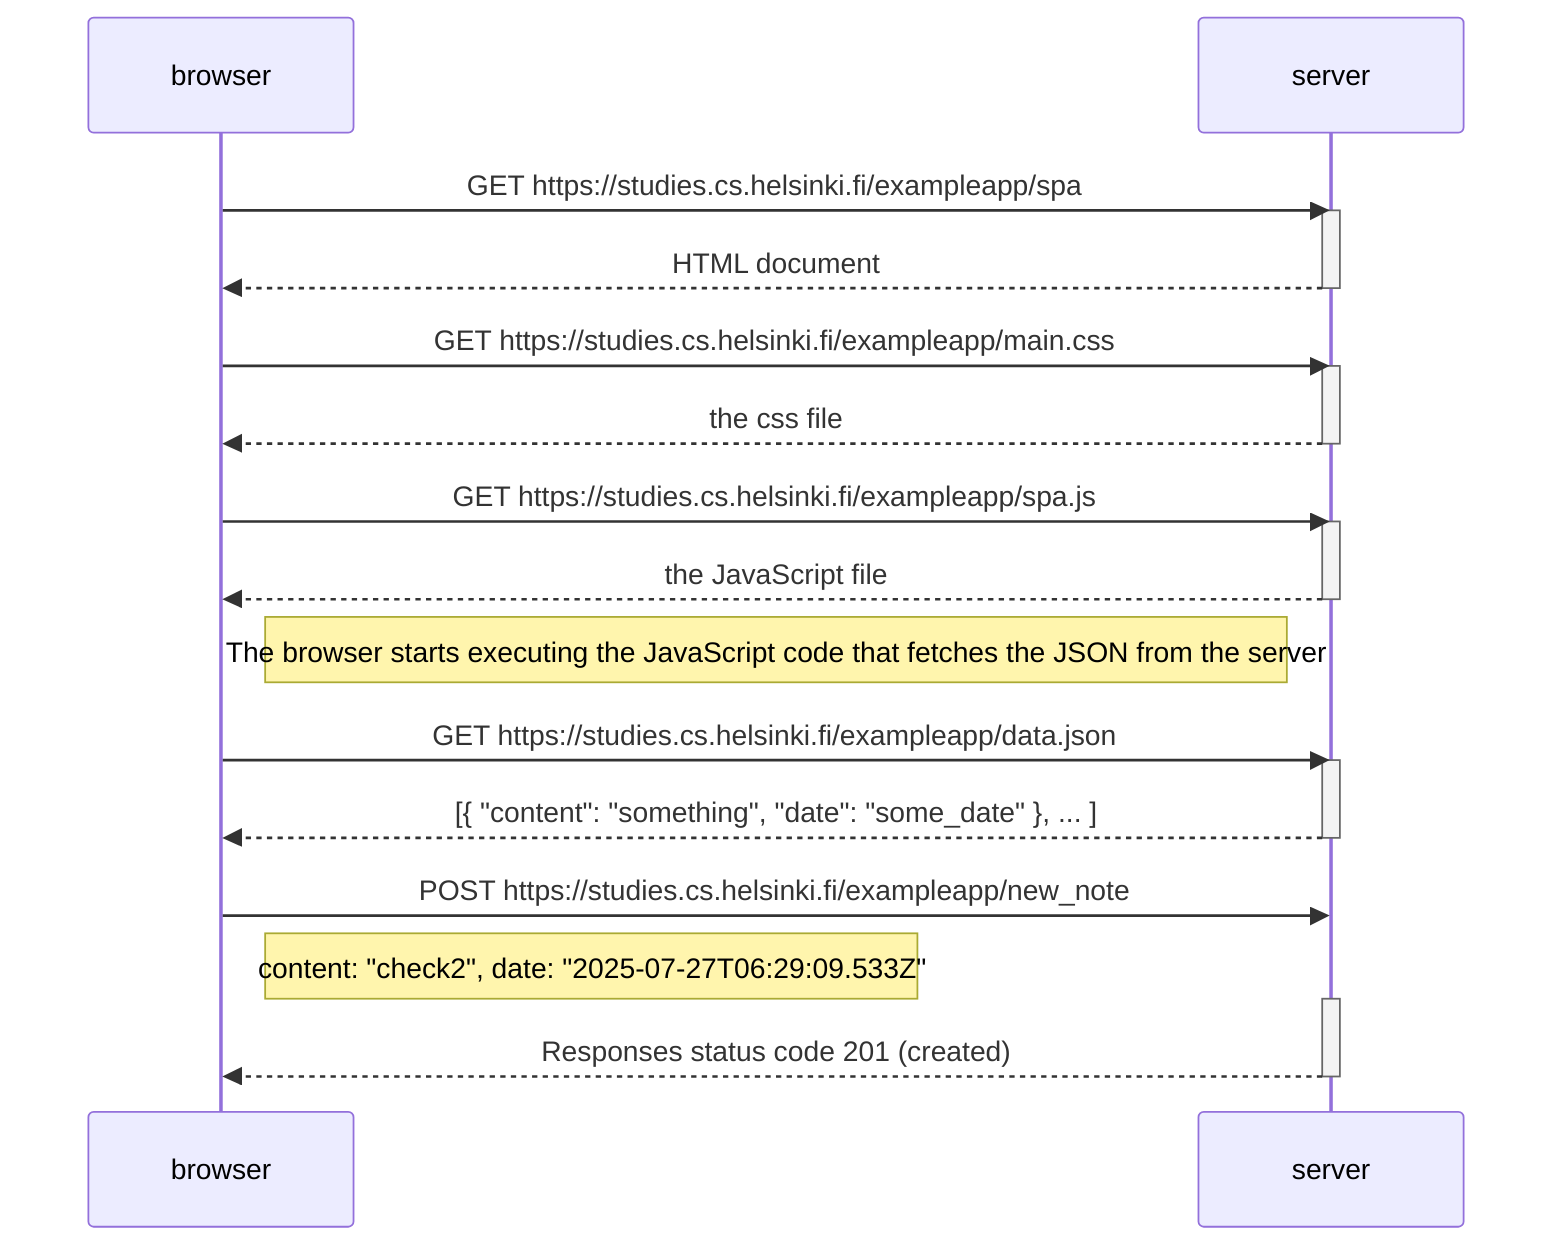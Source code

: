 sequenceDiagram
    participant browser
    participant server

    browser->>server: GET https://studies.cs.helsinki.fi/exampleapp/spa
    activate server
    server-->>browser: HTML document
    deactivate server

    browser->>server: GET https://studies.cs.helsinki.fi/exampleapp/main.css
    activate server
    server-->>browser: the css file
    deactivate server

    browser->>server: GET https://studies.cs.helsinki.fi/exampleapp/spa.js
    activate server
    server-->>browser: the JavaScript file
    deactivate server

    Note right of browser: The browser starts executing the JavaScript code that fetches the JSON from the server

    browser->>server: GET https://studies.cs.helsinki.fi/exampleapp/data.json
    activate server
    server-->>browser: [{ "content": "something", "date": "some_date" }, ... ]
    deactivate server

    browser->>server: POST https://studies.cs.helsinki.fi/exampleapp/new_note

    Note right of browser:content: "check2", date: "2025-07-27T06:29:09.533Z"
    activate server

    server-->>browser: Responses status code 201 (created)
    deactivate server